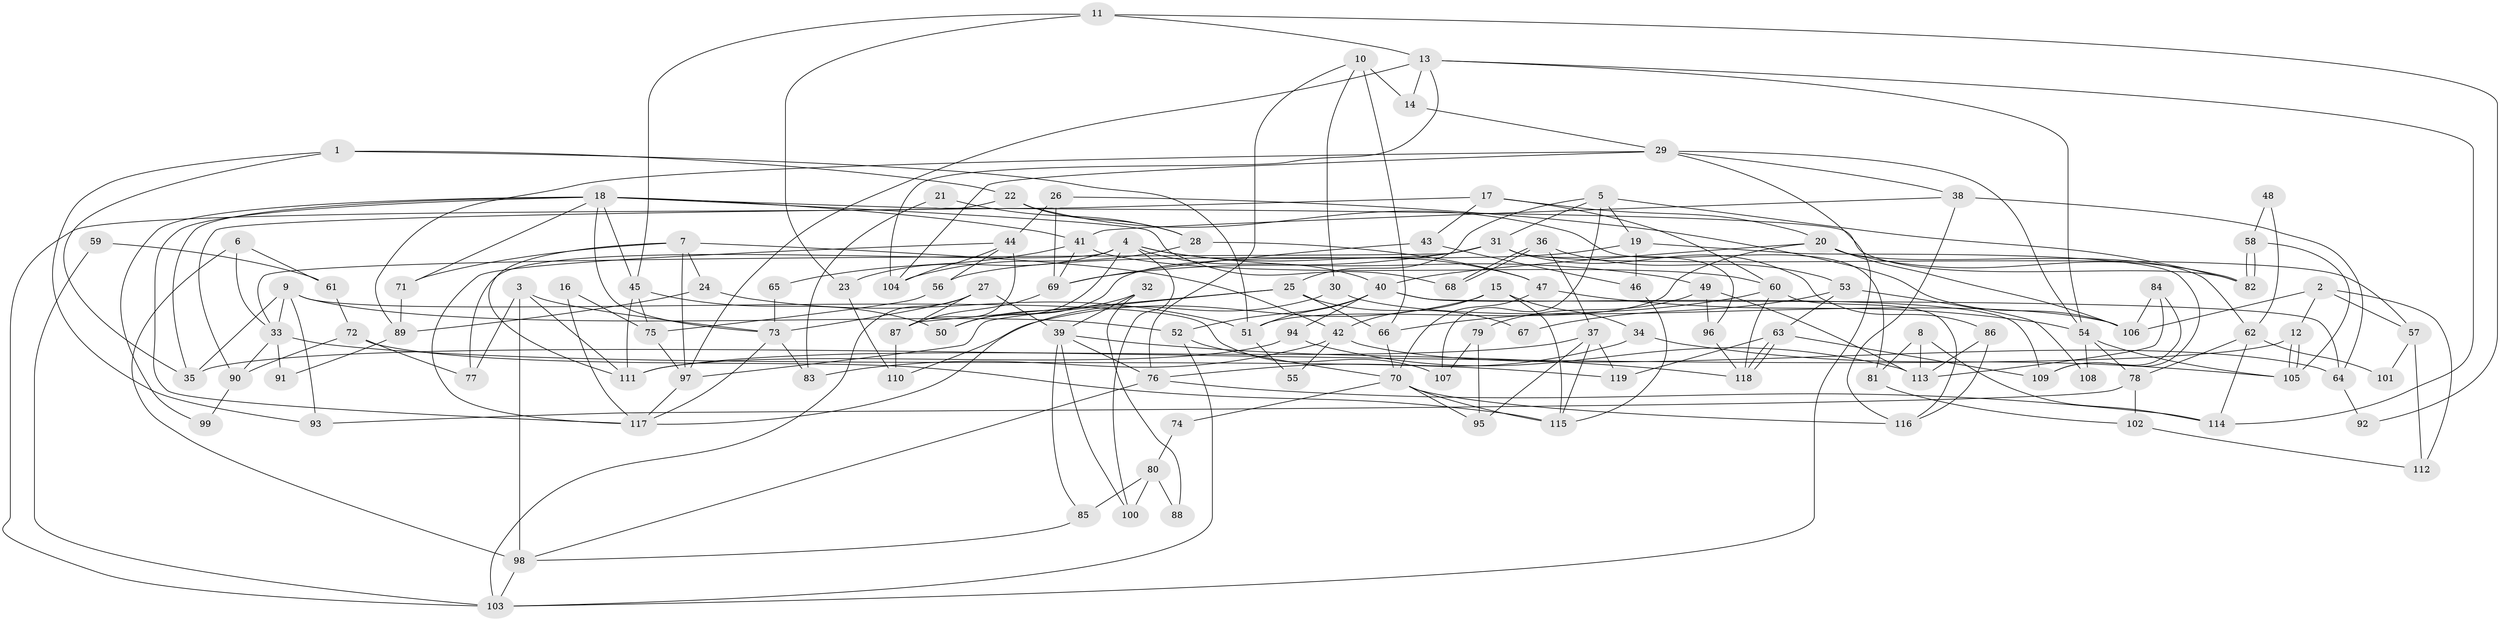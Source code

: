 // Generated by graph-tools (version 1.1) at 2025/50/03/09/25 04:50:20]
// undirected, 119 vertices, 238 edges
graph export_dot {
graph [start="1"]
  node [color=gray90,style=filled];
  1;
  2;
  3;
  4;
  5;
  6;
  7;
  8;
  9;
  10;
  11;
  12;
  13;
  14;
  15;
  16;
  17;
  18;
  19;
  20;
  21;
  22;
  23;
  24;
  25;
  26;
  27;
  28;
  29;
  30;
  31;
  32;
  33;
  34;
  35;
  36;
  37;
  38;
  39;
  40;
  41;
  42;
  43;
  44;
  45;
  46;
  47;
  48;
  49;
  50;
  51;
  52;
  53;
  54;
  55;
  56;
  57;
  58;
  59;
  60;
  61;
  62;
  63;
  64;
  65;
  66;
  67;
  68;
  69;
  70;
  71;
  72;
  73;
  74;
  75;
  76;
  77;
  78;
  79;
  80;
  81;
  82;
  83;
  84;
  85;
  86;
  87;
  88;
  89;
  90;
  91;
  92;
  93;
  94;
  95;
  96;
  97;
  98;
  99;
  100;
  101;
  102;
  103;
  104;
  105;
  106;
  107;
  108;
  109;
  110;
  111;
  112;
  113;
  114;
  115;
  116;
  117;
  118;
  119;
  1 -- 35;
  1 -- 51;
  1 -- 22;
  1 -- 93;
  2 -- 106;
  2 -- 112;
  2 -- 12;
  2 -- 57;
  3 -- 77;
  3 -- 73;
  3 -- 98;
  3 -- 111;
  4 -- 49;
  4 -- 23;
  4 -- 40;
  4 -- 47;
  4 -- 50;
  4 -- 77;
  4 -- 100;
  5 -- 25;
  5 -- 82;
  5 -- 19;
  5 -- 31;
  5 -- 107;
  6 -- 98;
  6 -- 33;
  6 -- 61;
  7 -- 97;
  7 -- 111;
  7 -- 24;
  7 -- 42;
  7 -- 71;
  8 -- 113;
  8 -- 114;
  8 -- 81;
  9 -- 52;
  9 -- 35;
  9 -- 33;
  9 -- 93;
  9 -- 107;
  10 -- 66;
  10 -- 30;
  10 -- 14;
  10 -- 76;
  11 -- 45;
  11 -- 13;
  11 -- 23;
  11 -- 92;
  12 -- 105;
  12 -- 105;
  12 -- 35;
  13 -- 14;
  13 -- 104;
  13 -- 54;
  13 -- 97;
  13 -- 114;
  14 -- 29;
  15 -- 115;
  15 -- 34;
  15 -- 42;
  15 -- 110;
  16 -- 75;
  16 -- 117;
  17 -- 20;
  17 -- 60;
  17 -- 43;
  17 -- 90;
  18 -- 45;
  18 -- 117;
  18 -- 35;
  18 -- 41;
  18 -- 68;
  18 -- 71;
  18 -- 73;
  18 -- 82;
  18 -- 99;
  19 -- 109;
  19 -- 46;
  19 -- 56;
  20 -- 82;
  20 -- 51;
  20 -- 40;
  20 -- 62;
  20 -- 106;
  21 -- 83;
  21 -- 28;
  22 -- 103;
  22 -- 28;
  22 -- 81;
  23 -- 110;
  24 -- 89;
  24 -- 51;
  25 -- 97;
  25 -- 87;
  25 -- 66;
  25 -- 67;
  26 -- 69;
  26 -- 44;
  26 -- 106;
  27 -- 87;
  27 -- 39;
  27 -- 73;
  27 -- 103;
  28 -- 47;
  28 -- 104;
  29 -- 54;
  29 -- 38;
  29 -- 89;
  29 -- 103;
  29 -- 104;
  30 -- 117;
  30 -- 106;
  31 -- 86;
  31 -- 33;
  31 -- 50;
  31 -- 57;
  31 -- 69;
  31 -- 96;
  32 -- 50;
  32 -- 39;
  32 -- 88;
  33 -- 90;
  33 -- 91;
  33 -- 119;
  34 -- 105;
  34 -- 76;
  36 -- 68;
  36 -- 68;
  36 -- 37;
  36 -- 53;
  37 -- 119;
  37 -- 115;
  37 -- 95;
  37 -- 111;
  38 -- 64;
  38 -- 116;
  38 -- 41;
  39 -- 118;
  39 -- 76;
  39 -- 85;
  39 -- 100;
  40 -- 51;
  40 -- 52;
  40 -- 64;
  40 -- 94;
  40 -- 109;
  41 -- 60;
  41 -- 65;
  41 -- 69;
  42 -- 55;
  42 -- 64;
  42 -- 83;
  43 -- 69;
  43 -- 46;
  44 -- 104;
  44 -- 117;
  44 -- 56;
  44 -- 87;
  45 -- 50;
  45 -- 111;
  45 -- 75;
  46 -- 115;
  47 -- 54;
  47 -- 70;
  48 -- 58;
  48 -- 62;
  49 -- 96;
  49 -- 79;
  49 -- 113;
  51 -- 55;
  52 -- 103;
  52 -- 70;
  53 -- 63;
  53 -- 67;
  53 -- 108;
  54 -- 78;
  54 -- 105;
  54 -- 108;
  56 -- 75;
  57 -- 101;
  57 -- 112;
  58 -- 105;
  58 -- 82;
  58 -- 82;
  59 -- 61;
  59 -- 103;
  60 -- 66;
  60 -- 116;
  60 -- 118;
  61 -- 72;
  62 -- 114;
  62 -- 78;
  62 -- 101;
  63 -- 118;
  63 -- 118;
  63 -- 109;
  63 -- 119;
  64 -- 92;
  65 -- 73;
  66 -- 70;
  69 -- 87;
  70 -- 74;
  70 -- 95;
  70 -- 115;
  70 -- 116;
  71 -- 89;
  72 -- 115;
  72 -- 90;
  72 -- 77;
  73 -- 83;
  73 -- 117;
  74 -- 80;
  75 -- 97;
  76 -- 98;
  76 -- 114;
  78 -- 93;
  78 -- 102;
  79 -- 95;
  79 -- 107;
  80 -- 100;
  80 -- 85;
  80 -- 88;
  81 -- 102;
  84 -- 106;
  84 -- 113;
  84 -- 109;
  85 -- 98;
  86 -- 116;
  86 -- 113;
  87 -- 110;
  89 -- 91;
  90 -- 99;
  94 -- 111;
  94 -- 113;
  96 -- 118;
  97 -- 117;
  98 -- 103;
  102 -- 112;
}
